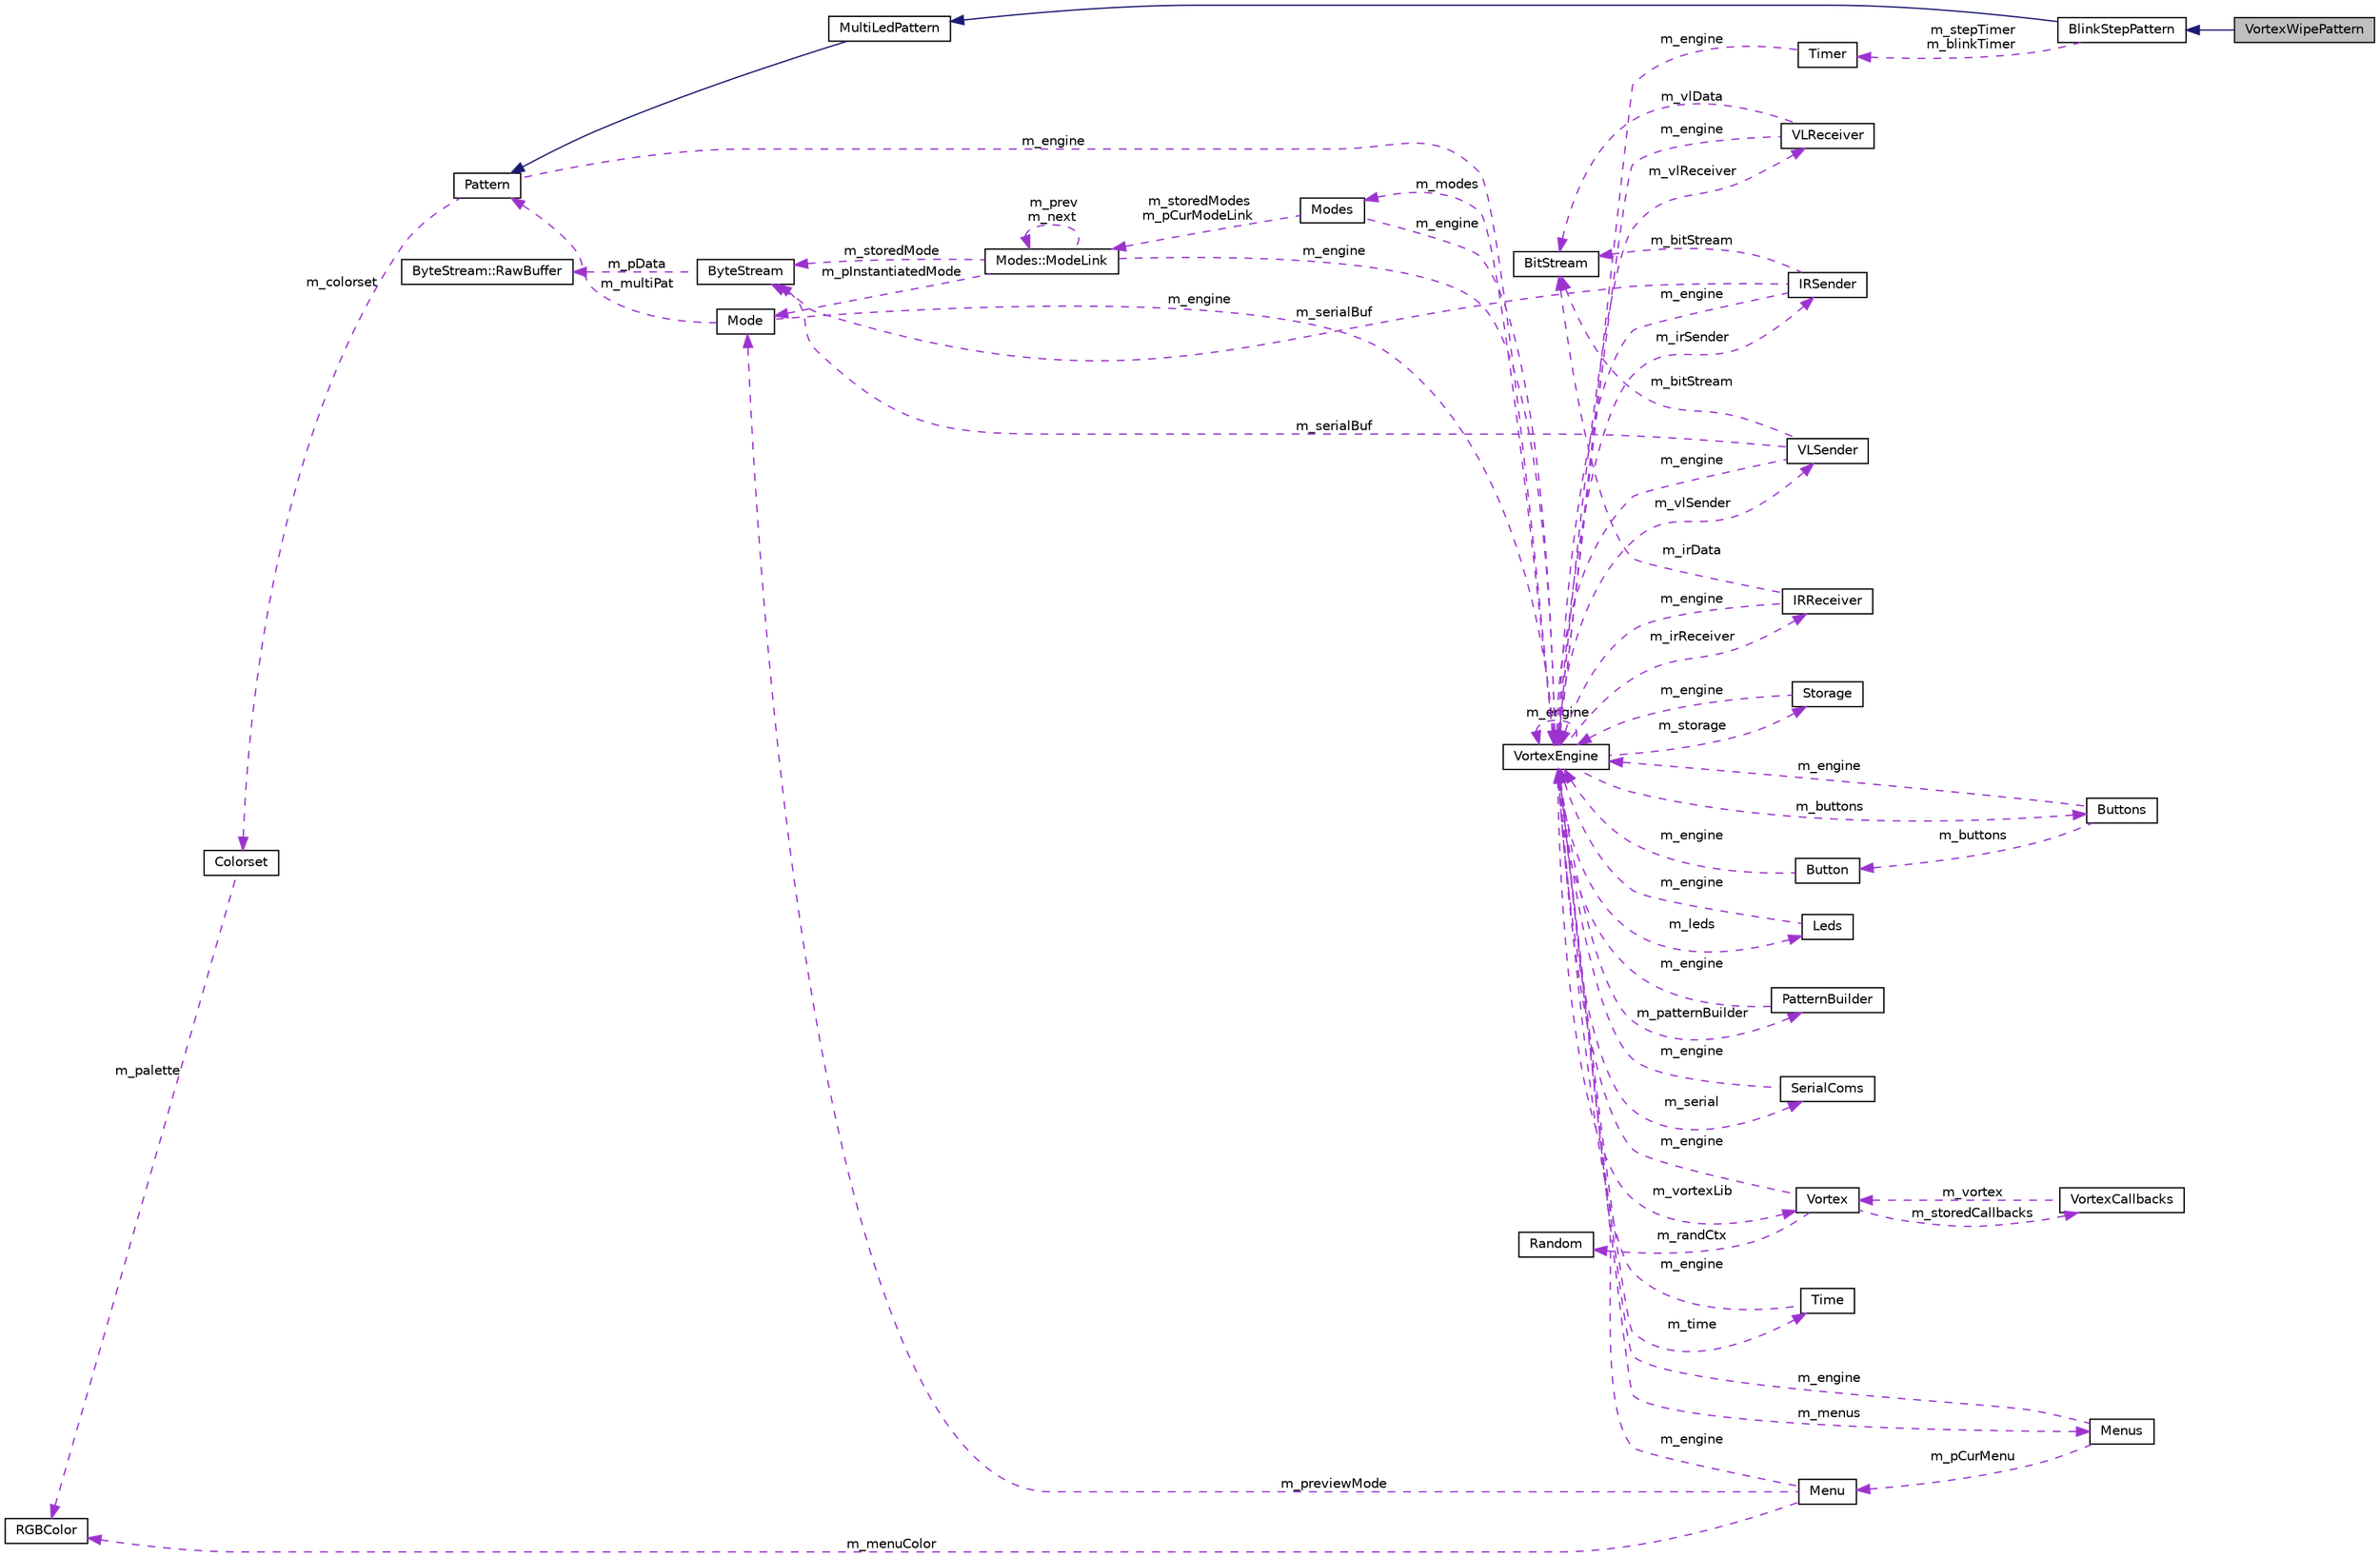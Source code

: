 digraph "VortexWipePattern"
{
 // INTERACTIVE_SVG=YES
 // LATEX_PDF_SIZE
  bgcolor="transparent";
  edge [fontname="Helvetica",fontsize="10",labelfontname="Helvetica",labelfontsize="10"];
  node [fontname="Helvetica",fontsize="10",shape=record];
  rankdir="LR";
  Node1 [label="VortexWipePattern",height=0.2,width=0.4,color="black", fillcolor="grey75", style="filled", fontcolor="black",tooltip=" "];
  Node2 -> Node1 [dir="back",color="midnightblue",fontsize="10",style="solid",fontname="Helvetica"];
  Node2 [label="BlinkStepPattern",height=0.2,width=0.4,color="black",URL="$classBlinkStepPattern.html",tooltip=" "];
  Node3 -> Node2 [dir="back",color="midnightblue",fontsize="10",style="solid",fontname="Helvetica"];
  Node3 [label="MultiLedPattern",height=0.2,width=0.4,color="black",URL="$classMultiLedPattern.html",tooltip=" "];
  Node4 -> Node3 [dir="back",color="midnightblue",fontsize="10",style="solid",fontname="Helvetica"];
  Node4 [label="Pattern",height=0.2,width=0.4,color="black",URL="$classPattern.html",tooltip=" "];
  Node5 -> Node4 [dir="back",color="darkorchid3",fontsize="10",style="dashed",label=" m_engine" ,fontname="Helvetica"];
  Node5 [label="VortexEngine",height=0.2,width=0.4,color="black",URL="$classVortexEngine.html",tooltip=" "];
  Node6 -> Node5 [dir="back",color="darkorchid3",fontsize="10",style="dashed",label=" m_vlReceiver" ,fontname="Helvetica"];
  Node6 [label="VLReceiver",height=0.2,width=0.4,color="black",URL="$classVLReceiver.html",tooltip=" "];
  Node5 -> Node6 [dir="back",color="darkorchid3",fontsize="10",style="dashed",label=" m_engine" ,fontname="Helvetica"];
  Node7 -> Node6 [dir="back",color="darkorchid3",fontsize="10",style="dashed",label=" m_vlData" ,fontname="Helvetica"];
  Node7 [label="BitStream",height=0.2,width=0.4,color="black",URL="$classBitStream.html",tooltip=" "];
  Node8 -> Node5 [dir="back",color="darkorchid3",fontsize="10",style="dashed",label=" m_storage" ,fontname="Helvetica"];
  Node8 [label="Storage",height=0.2,width=0.4,color="black",URL="$classStorage.html",tooltip=" "];
  Node5 -> Node8 [dir="back",color="darkorchid3",fontsize="10",style="dashed",label=" m_engine" ,fontname="Helvetica"];
  Node9 -> Node5 [dir="back",color="darkorchid3",fontsize="10",style="dashed",label=" m_irSender" ,fontname="Helvetica"];
  Node9 [label="IRSender",height=0.2,width=0.4,color="black",URL="$classIRSender.html",tooltip=" "];
  Node5 -> Node9 [dir="back",color="darkorchid3",fontsize="10",style="dashed",label=" m_engine" ,fontname="Helvetica"];
  Node7 -> Node9 [dir="back",color="darkorchid3",fontsize="10",style="dashed",label=" m_bitStream" ,fontname="Helvetica"];
  Node10 -> Node9 [dir="back",color="darkorchid3",fontsize="10",style="dashed",label=" m_serialBuf" ,fontname="Helvetica"];
  Node10 [label="ByteStream",height=0.2,width=0.4,color="black",URL="$classByteStream.html",tooltip=" "];
  Node11 -> Node10 [dir="back",color="darkorchid3",fontsize="10",style="dashed",label=" m_pData" ,fontname="Helvetica"];
  Node11 [label="ByteStream::RawBuffer",height=0.2,width=0.4,color="black",URL="$structByteStream_1_1RawBuffer.html",tooltip=" "];
  Node5 -> Node5 [dir="back",color="darkorchid3",fontsize="10",style="dashed",label=" m_engine" ,fontname="Helvetica"];
  Node12 -> Node5 [dir="back",color="darkorchid3",fontsize="10",style="dashed",label=" m_buttons" ,fontname="Helvetica"];
  Node12 [label="Buttons",height=0.2,width=0.4,color="black",URL="$classButtons.html",tooltip=" "];
  Node5 -> Node12 [dir="back",color="darkorchid3",fontsize="10",style="dashed",label=" m_engine" ,fontname="Helvetica"];
  Node13 -> Node12 [dir="back",color="darkorchid3",fontsize="10",style="dashed",label=" m_buttons" ,fontname="Helvetica"];
  Node13 [label="Button",height=0.2,width=0.4,color="black",URL="$classButton.html",tooltip=" "];
  Node5 -> Node13 [dir="back",color="darkorchid3",fontsize="10",style="dashed",label=" m_engine" ,fontname="Helvetica"];
  Node14 -> Node5 [dir="back",color="darkorchid3",fontsize="10",style="dashed",label=" m_leds" ,fontname="Helvetica"];
  Node14 [label="Leds",height=0.2,width=0.4,color="black",URL="$classLeds.html",tooltip=" "];
  Node5 -> Node14 [dir="back",color="darkorchid3",fontsize="10",style="dashed",label=" m_engine" ,fontname="Helvetica"];
  Node15 -> Node5 [dir="back",color="darkorchid3",fontsize="10",style="dashed",label=" m_patternBuilder" ,fontname="Helvetica"];
  Node15 [label="PatternBuilder",height=0.2,width=0.4,color="black",URL="$classPatternBuilder.html",tooltip=" "];
  Node5 -> Node15 [dir="back",color="darkorchid3",fontsize="10",style="dashed",label=" m_engine" ,fontname="Helvetica"];
  Node16 -> Node5 [dir="back",color="darkorchid3",fontsize="10",style="dashed",label=" m_vlSender" ,fontname="Helvetica"];
  Node16 [label="VLSender",height=0.2,width=0.4,color="black",URL="$classVLSender.html",tooltip=" "];
  Node5 -> Node16 [dir="back",color="darkorchid3",fontsize="10",style="dashed",label=" m_engine" ,fontname="Helvetica"];
  Node7 -> Node16 [dir="back",color="darkorchid3",fontsize="10",style="dashed",label=" m_bitStream" ,fontname="Helvetica"];
  Node10 -> Node16 [dir="back",color="darkorchid3",fontsize="10",style="dashed",label=" m_serialBuf" ,fontname="Helvetica"];
  Node17 -> Node5 [dir="back",color="darkorchid3",fontsize="10",style="dashed",label=" m_modes" ,fontname="Helvetica"];
  Node17 [label="Modes",height=0.2,width=0.4,color="black",URL="$classModes.html",tooltip=" "];
  Node5 -> Node17 [dir="back",color="darkorchid3",fontsize="10",style="dashed",label=" m_engine" ,fontname="Helvetica"];
  Node18 -> Node17 [dir="back",color="darkorchid3",fontsize="10",style="dashed",label=" m_storedModes\nm_pCurModeLink" ,fontname="Helvetica"];
  Node18 [label="Modes::ModeLink",height=0.2,width=0.4,color="black",URL="$classModes_1_1ModeLink.html",tooltip=" "];
  Node19 -> Node18 [dir="back",color="darkorchid3",fontsize="10",style="dashed",label=" m_pInstantiatedMode" ,fontname="Helvetica"];
  Node19 [label="Mode",height=0.2,width=0.4,color="black",URL="$classMode.html",tooltip=" "];
  Node5 -> Node19 [dir="back",color="darkorchid3",fontsize="10",style="dashed",label=" m_engine" ,fontname="Helvetica"];
  Node4 -> Node19 [dir="back",color="darkorchid3",fontsize="10",style="dashed",label=" m_multiPat" ,fontname="Helvetica"];
  Node5 -> Node18 [dir="back",color="darkorchid3",fontsize="10",style="dashed",label=" m_engine" ,fontname="Helvetica"];
  Node10 -> Node18 [dir="back",color="darkorchid3",fontsize="10",style="dashed",label=" m_storedMode" ,fontname="Helvetica"];
  Node18 -> Node18 [dir="back",color="darkorchid3",fontsize="10",style="dashed",label=" m_prev\nm_next" ,fontname="Helvetica"];
  Node20 -> Node5 [dir="back",color="darkorchid3",fontsize="10",style="dashed",label=" m_serial" ,fontname="Helvetica"];
  Node20 [label="SerialComs",height=0.2,width=0.4,color="black",URL="$classSerialComs.html",tooltip=" "];
  Node5 -> Node20 [dir="back",color="darkorchid3",fontsize="10",style="dashed",label=" m_engine" ,fontname="Helvetica"];
  Node21 -> Node5 [dir="back",color="darkorchid3",fontsize="10",style="dashed",label=" m_vortexLib" ,fontname="Helvetica"];
  Node21 [label="Vortex",height=0.2,width=0.4,color="black",URL="$classVortex.html",tooltip=" "];
  Node22 -> Node21 [dir="back",color="darkorchid3",fontsize="10",style="dashed",label=" m_randCtx" ,fontname="Helvetica"];
  Node22 [label="Random",height=0.2,width=0.4,color="black",URL="$classRandom.html",tooltip=" "];
  Node5 -> Node21 [dir="back",color="darkorchid3",fontsize="10",style="dashed",label=" m_engine" ,fontname="Helvetica"];
  Node23 -> Node21 [dir="back",color="darkorchid3",fontsize="10",style="dashed",label=" m_storedCallbacks" ,fontname="Helvetica"];
  Node23 [label="VortexCallbacks",height=0.2,width=0.4,color="black",URL="$classVortexCallbacks.html",tooltip=" "];
  Node21 -> Node23 [dir="back",color="darkorchid3",fontsize="10",style="dashed",label=" m_vortex" ,fontname="Helvetica"];
  Node24 -> Node5 [dir="back",color="darkorchid3",fontsize="10",style="dashed",label=" m_irReceiver" ,fontname="Helvetica"];
  Node24 [label="IRReceiver",height=0.2,width=0.4,color="black",URL="$classIRReceiver.html",tooltip=" "];
  Node5 -> Node24 [dir="back",color="darkorchid3",fontsize="10",style="dashed",label=" m_engine" ,fontname="Helvetica"];
  Node7 -> Node24 [dir="back",color="darkorchid3",fontsize="10",style="dashed",label=" m_irData" ,fontname="Helvetica"];
  Node25 -> Node5 [dir="back",color="darkorchid3",fontsize="10",style="dashed",label=" m_time" ,fontname="Helvetica"];
  Node25 [label="Time",height=0.2,width=0.4,color="black",URL="$classTime.html",tooltip=" "];
  Node5 -> Node25 [dir="back",color="darkorchid3",fontsize="10",style="dashed",label=" m_engine" ,fontname="Helvetica"];
  Node26 -> Node5 [dir="back",color="darkorchid3",fontsize="10",style="dashed",label=" m_menus" ,fontname="Helvetica"];
  Node26 [label="Menus",height=0.2,width=0.4,color="black",URL="$classMenus.html",tooltip=" "];
  Node5 -> Node26 [dir="back",color="darkorchid3",fontsize="10",style="dashed",label=" m_engine" ,fontname="Helvetica"];
  Node27 -> Node26 [dir="back",color="darkorchid3",fontsize="10",style="dashed",label=" m_pCurMenu" ,fontname="Helvetica"];
  Node27 [label="Menu",height=0.2,width=0.4,color="black",URL="$classMenu.html",tooltip=" "];
  Node19 -> Node27 [dir="back",color="darkorchid3",fontsize="10",style="dashed",label=" m_previewMode" ,fontname="Helvetica"];
  Node28 -> Node27 [dir="back",color="darkorchid3",fontsize="10",style="dashed",label=" m_menuColor" ,fontname="Helvetica"];
  Node28 [label="RGBColor",height=0.2,width=0.4,color="black",URL="$classRGBColor.html",tooltip=" "];
  Node5 -> Node27 [dir="back",color="darkorchid3",fontsize="10",style="dashed",label=" m_engine" ,fontname="Helvetica"];
  Node29 -> Node4 [dir="back",color="darkorchid3",fontsize="10",style="dashed",label=" m_colorset" ,fontname="Helvetica"];
  Node29 [label="Colorset",height=0.2,width=0.4,color="black",URL="$classColorset.html",tooltip=" "];
  Node28 -> Node29 [dir="back",color="darkorchid3",fontsize="10",style="dashed",label=" m_palette" ,fontname="Helvetica"];
  Node30 -> Node2 [dir="back",color="darkorchid3",fontsize="10",style="dashed",label=" m_stepTimer\nm_blinkTimer" ,fontname="Helvetica"];
  Node30 [label="Timer",height=0.2,width=0.4,color="black",URL="$classTimer.html",tooltip=" "];
  Node5 -> Node30 [dir="back",color="darkorchid3",fontsize="10",style="dashed",label=" m_engine" ,fontname="Helvetica"];
}
